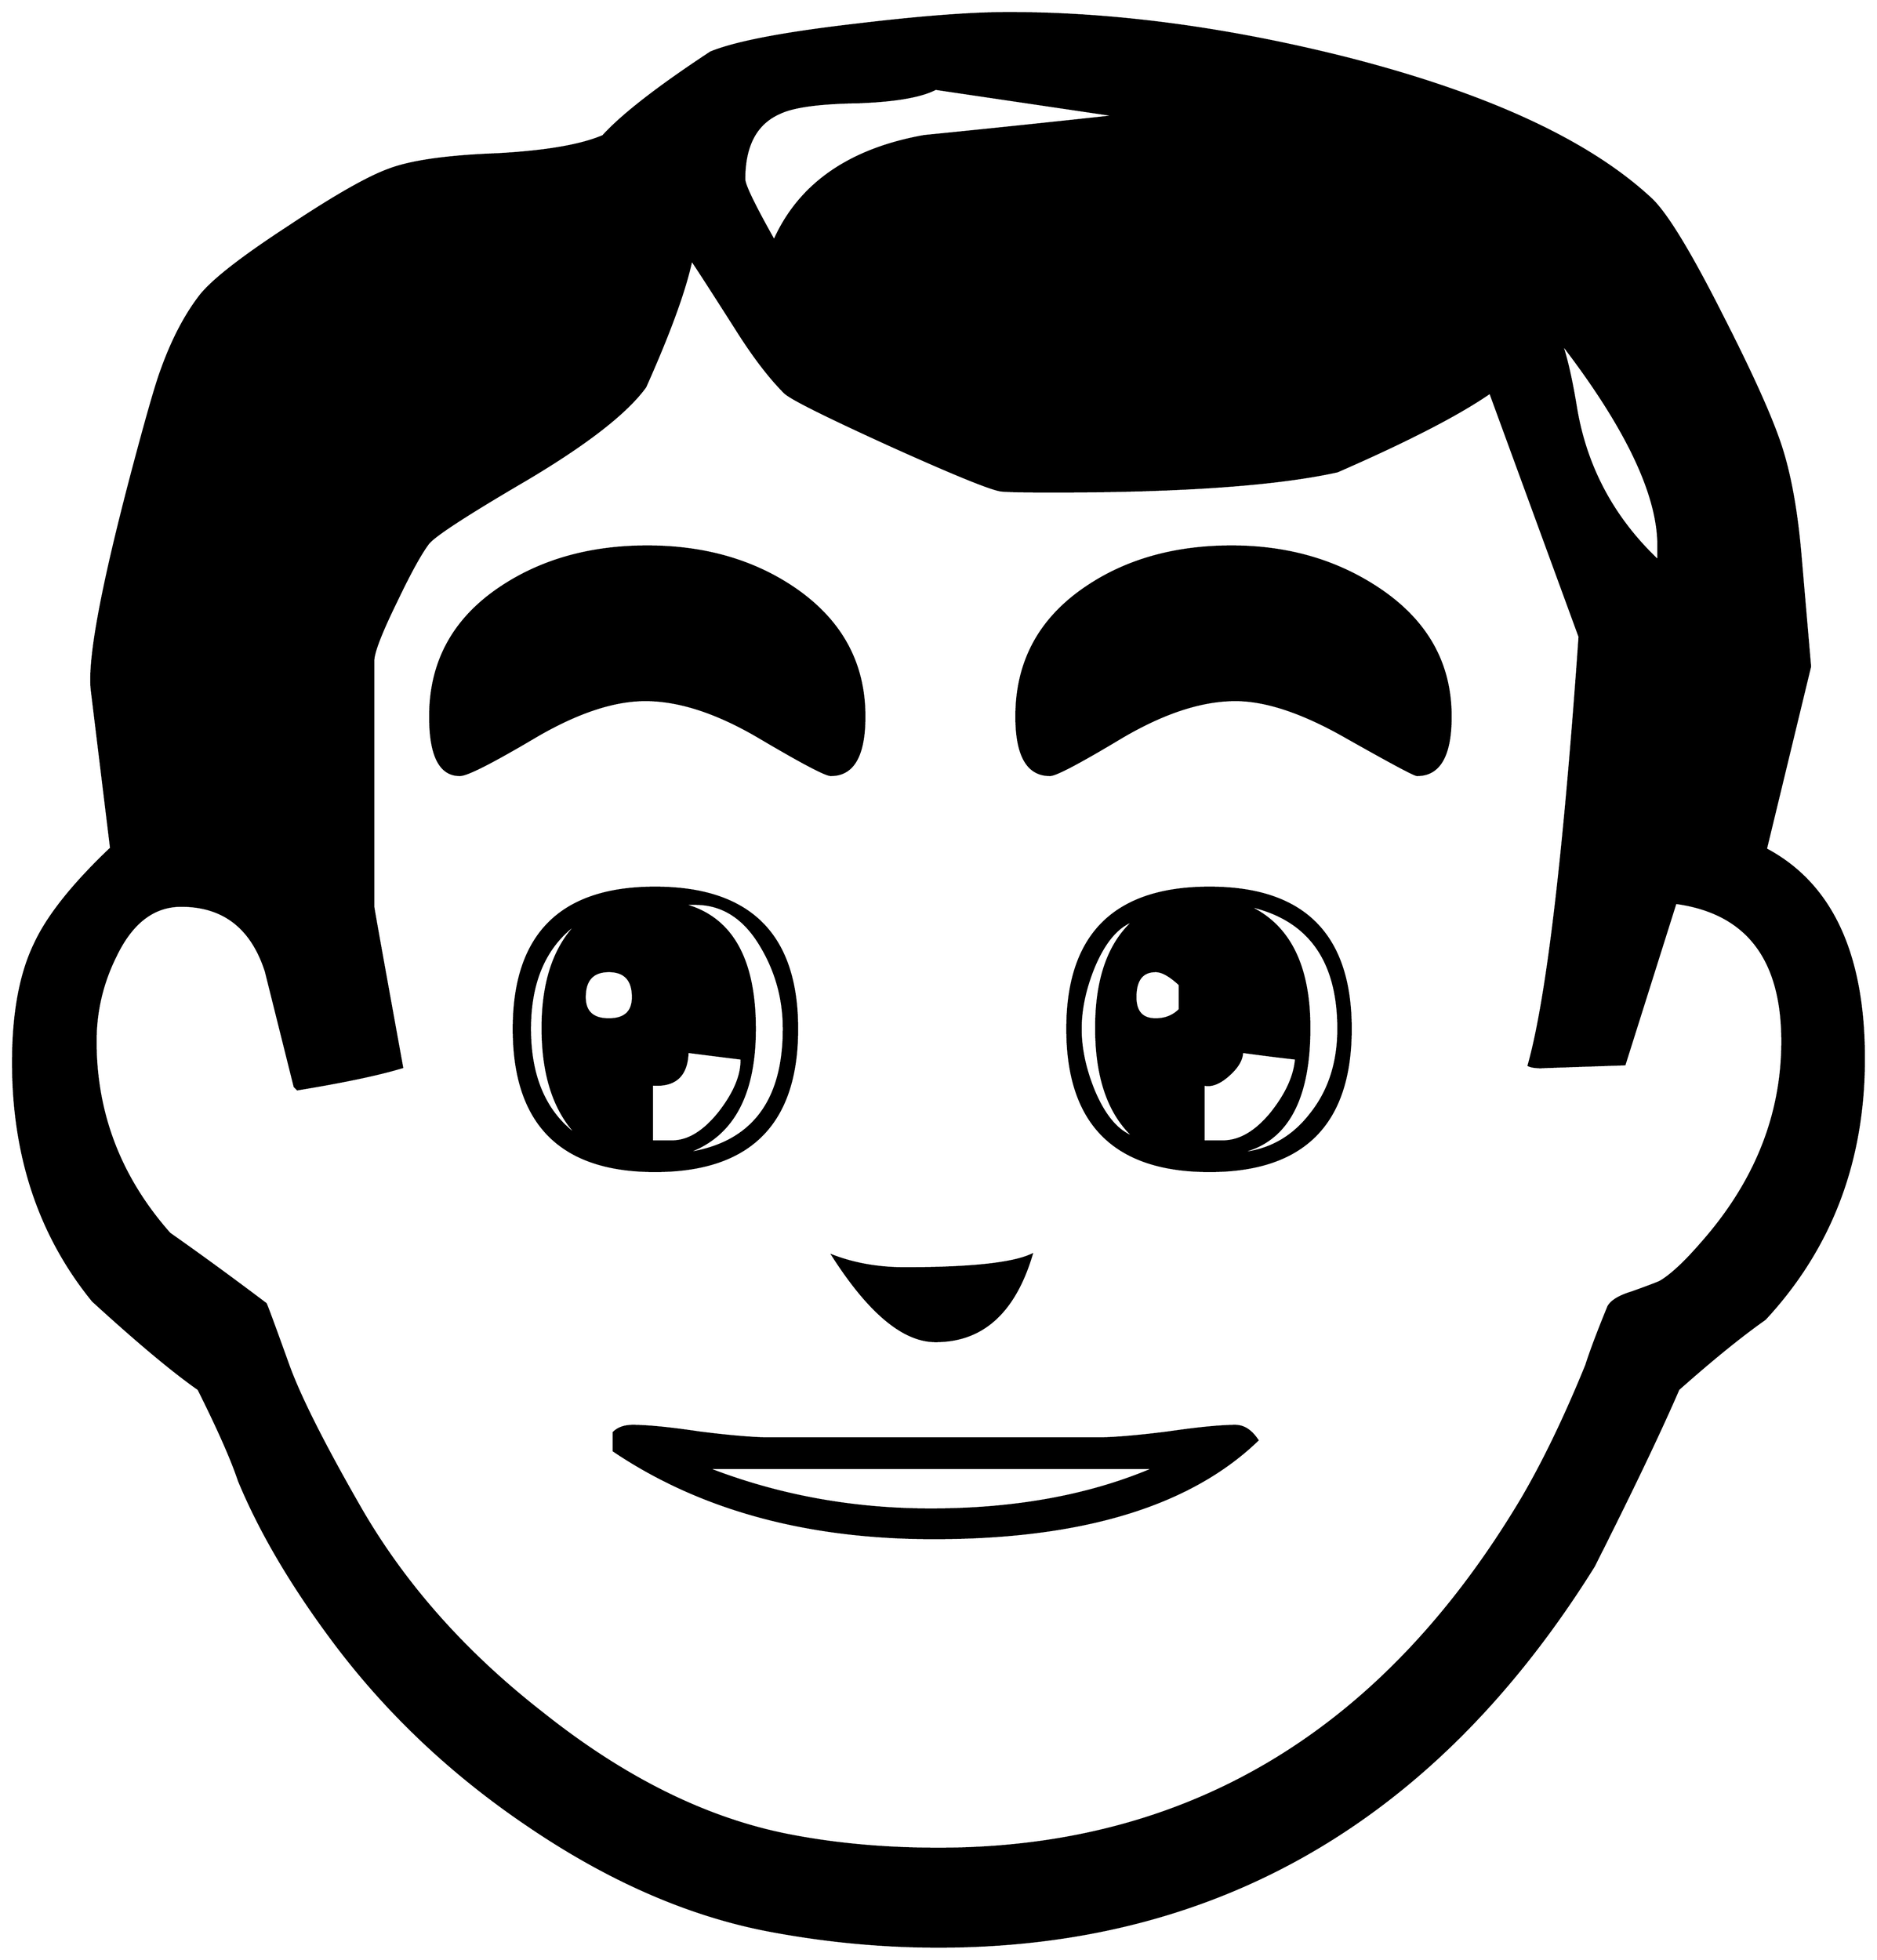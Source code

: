 


\begin{tikzpicture}[y=0.80pt, x=0.80pt, yscale=-1.0, xscale=1.0, inner sep=0pt, outer sep=0pt]
\begin{scope}[shift={(100.0,1706.0)},nonzero rule]
  \path[draw=.,fill=.,line width=1.600pt] (1987.0,-500.0) ..
    controls (1987.0,-393.333) and (1952.667,-303.0) ..
    (1884.0,-229.0) .. controls (1859.333,-211.667) and
    (1829.333,-187.333) .. (1794.0,-156.0) .. controls
    (1774.667,-111.333) and (1745.333,-50.0) .. (1706.0,28.0) ..
    controls (1541.333,292.0) and (1314.0,424.0) .. (1024.0,424.0)
    .. controls (964.667,424.0) and (905.333,418.333) .. (846.0,407.0)
    .. controls (763.333,391.0) and (680.333,354.667) .. (597.0,298.0)
    .. controls (519.0,245.333) and (452.667,183.0) .. (398.0,111.0)
    .. controls (352.667,51.0) and (318.667,-6.333) .. (296.0,-61.0)
    .. controls (288.667,-83.0) and (274.667,-114.667) ..
    (254.0,-156.0) .. controls (227.333,-174.667) and (190.667,-205.333)
    .. (144.0,-248.0) .. controls (88.667,-316.0) and
    (61.0,-398.667) .. (61.0,-496.0) .. controls (61.0,-547.333) and
    (68.667,-588.667) .. (84.0,-620.0) .. controls (97.333,-648.667) and
    (123.667,-681.667) .. (163.0,-719.0) -- (143.0,-883.0) ..
    controls (139.0,-915.667) and (154.667,-997.667) ..
    (190.0,-1129.0) .. controls (202.0,-1173.667) and
    (210.333,-1202.333) .. (215.0,-1215.0) .. controls
    (226.333,-1247.0) and (240.0,-1273.333) .. (256.0,-1294.0) ..
    controls (268.667,-1310.0) and (299.0,-1333.667) ..
    (347.0,-1365.0) .. controls (395.0,-1397.0) and
    (430.0,-1417.0) .. (452.0,-1425.0) .. controls
    (474.667,-1433.667) and (511.667,-1439.0) .. (563.0,-1441.0) ..
    controls (614.333,-1443.667) and (651.667,-1450.0) ..
    (675.0,-1460.0) .. controls (695.0,-1482.0) and
    (732.333,-1511.0) .. (787.0,-1547.0) .. controls
    (813.0,-1557.667) and (863.667,-1567.333) .. (939.0,-1576.0) ..
    controls (1005.667,-1584.0) and (1058.333,-1588.0) ..
    (1097.0,-1588.0) .. controls (1207.0,-1588.0) and
    (1324.333,-1572.333) .. (1449.0,-1541.0) .. controls
    (1595.0,-1503.667) and (1700.333,-1455.0) .. (1765.0,-1395.0) ..
    controls (1781.0,-1380.333) and (1805.667,-1340.0) ..
    (1839.0,-1274.0) .. controls (1869.667,-1214.0) and
    (1890.0,-1169.0) .. (1900.0,-1139.0) .. controls
    (1910.0,-1109.0) and (1917.0,-1070.667) .. (1921.0,-1024.0) ..
    controls (1924.333,-985.333) and (1927.667,-946.667) ..
    (1931.0,-908.0) -- (1885.0,-718.0) .. controls
    (1953.0,-682.0) and (1987.0,-609.333) .. (1987.0,-500.0) --
    cycle(1773.0,-1018.0) -- (1773.0,-1034.0) .. controls
    (1773.0,-1087.333) and (1739.333,-1157.667) .. (1672.0,-1245.0) ..
    controls (1677.333,-1229.667) and (1682.333,-1208.0) ..
    (1687.0,-1180.0) .. controls (1697.0,-1116.667) and
    (1725.667,-1062.667) .. (1773.0,-1018.0) --
    cycle(1210.0,-1481.0) -- (1021.0,-1509.0) .. controls
    (1005.667,-1501.0) and (978.333,-1496.333) .. (939.0,-1495.0) ..
    controls (899.667,-1494.333) and (873.0,-1490.667) ..
    (859.0,-1484.0) .. controls (834.333,-1473.333) and
    (822.0,-1450.333) .. (822.0,-1415.0) .. controls
    (822.0,-1409.0) and (832.333,-1387.667) .. (853.0,-1351.0) ..
    controls (879.0,-1409.667) and (931.0,-1446.0) ..
    (1009.0,-1460.0) .. controls (1075.667,-1466.667) and
    (1142.667,-1473.667) .. (1210.0,-1481.0) -- cycle(1902.0,-518.0)
    .. controls (1902.0,-604.0) and (1865.0,-652.0) ..
    (1791.0,-662.0) -- (1738.0,-494.0) .. controls
    (1678.667,-492.0) and (1649.667,-491.0) .. (1651.0,-491.0) ..
    controls (1645.0,-491.0) and (1640.667,-491.667) ..
    (1638.0,-493.0) .. controls (1657.333,-561.667) and
    (1675.0,-710.333) .. (1691.0,-939.0) -- (1598.0,-1193.0) ..
    controls (1565.333,-1170.333) and (1512.333,-1143.0) ..
    (1439.0,-1111.0) .. controls (1375.667,-1097.0) and
    (1276.667,-1090.0) .. (1142.0,-1090.0) .. controls
    (1114.667,-1090.0) and (1097.333,-1090.333) .. (1090.0,-1091.0) ..
    controls (1080.667,-1091.667) and (1042.0,-1107.333) ..
    (974.0,-1138.0) .. controls (906.667,-1168.667) and
    (870.0,-1187.0) .. (864.0,-1193.0) .. controls
    (848.0,-1209.0) and (831.0,-1231.333) .. (813.0,-1260.0) ..
    controls (783.667,-1306.0) and (768.333,-1329.667) ..
    (767.0,-1331.0) .. controls (760.333,-1299.667) and
    (744.333,-1255.667) .. (719.0,-1199.0) .. controls
    (699.667,-1172.333) and (658.667,-1140.333) .. (596.0,-1103.0) ..
    controls (533.333,-1066.333) and (499.0,-1044.0) ..
    (493.0,-1036.0) .. controls (485.0,-1025.333) and
    (474.0,-1005.333) .. (460.0,-976.0) .. controls (444.0,-943.333)
    and (436.0,-922.667) .. (436.0,-914.0) -- (436.0,-658.0) ..
    controls (436.0,-656.667) and (446.0,-601.0) .. (466.0,-491.0)
    .. controls (442.0,-483.667) and (405.667,-476.0) ..
    (357.0,-468.0) -- (354.0,-471.0) .. controls (344.0,-511.0)
    and (334.0,-551.0) .. (324.0,-591.0) .. controls
    (309.333,-636.333) and (280.0,-659.0) .. (236.0,-659.0) ..
    controls (207.333,-659.0) and (184.667,-641.667) .. (168.0,-607.0)
    .. controls (154.0,-579.0) and (147.0,-549.333) ..
    (147.0,-518.0) .. controls (147.0,-442.667) and (172.667,-376.0)
    .. (224.0,-318.0) .. controls (255.333,-296.0) and
    (288.667,-271.667) .. (324.0,-245.0) .. controls (324.667,-244.333)
    and (332.667,-222.667) .. (348.0,-180.0) .. controls
    (360.0,-147.333) and (384.333,-99.0) .. (421.0,-35.0) ..
    controls (467.0,45.667) and (530.667,117.667) .. (612.0,181.0) ..
    controls (697.333,249.0) and (783.0,291.333) .. (869.0,308.0) ..
    controls (917.0,317.333) and (968.667,322.0) .. (1024.0,322.0)
    .. controls (1284.0,322.0) and (1486.333,200.667) ..
    (1631.0,-42.0) .. controls (1653.667,-80.667) and
    (1676.0,-127.0) .. (1698.0,-181.0) .. controls
    (1702.667,-195.667) and (1710.333,-216.0) .. (1721.0,-242.0) ..
    controls (1724.333,-248.0) and (1732.667,-253.0) ..
    (1746.0,-257.0) .. controls (1762.667,-263.0) and
    (1772.333,-266.667) .. (1775.0,-268.0) .. controls
    (1786.333,-274.667) and (1800.667,-288.0) .. (1818.0,-308.0) ..
    controls (1874.0,-371.333) and (1902.0,-441.333) ..
    (1902.0,-518.0) -- cycle(1557.0,-856.0) .. controls
    (1557.0,-815.333) and (1545.333,-795.0) .. (1522.0,-795.0) ..
    controls (1519.333,-795.0) and (1495.0,-808.0) ..
    (1449.0,-834.0) .. controls (1403.667,-860.0) and
    (1365.0,-873.0) .. (1333.0,-873.0) .. controls
    (1297.667,-873.0) and (1258.0,-860.0) .. (1214.0,-834.0) ..
    controls (1170.667,-808.0) and (1146.0,-795.0) ..
    (1140.0,-795.0) .. controls (1116.667,-795.0) and
    (1105.0,-815.333) .. (1105.0,-856.0) .. controls
    (1105.0,-912.667) and (1129.0,-957.333) .. (1177.0,-990.0) ..
    controls (1219.0,-1018.667) and (1269.667,-1033.0) ..
    (1329.0,-1033.0) .. controls (1387.0,-1033.0) and
    (1438.0,-1018.333) .. (1482.0,-989.0) .. controls
    (1532.0,-955.667) and (1557.0,-911.333) .. (1557.0,-856.0) --
    cycle(1453.0,-531.0) .. controls (1453.0,-432.333) and
    (1404.0,-383.0) .. (1306.0,-383.0) .. controls
    (1207.333,-383.0) and (1158.0,-432.333) .. (1158.0,-531.0) ..
    controls (1158.0,-629.0) and (1207.333,-678.0) ..
    (1306.0,-678.0) .. controls (1404.0,-678.0) and
    (1453.0,-629.0) .. (1453.0,-531.0) -- cycle(947.0,-856.0) ..
    controls (947.0,-815.333) and (935.333,-795.0) .. (912.0,-795.0)
    .. controls (906.667,-795.0) and (882.0,-808.0) ..
    (838.0,-834.0) .. controls (794.0,-860.0) and (754.333,-873.0)
    .. (719.0,-873.0) .. controls (685.667,-873.0) and
    (647.0,-860.0) .. (603.0,-834.0) .. controls (559.0,-808.0)
    and (533.333,-795.0) .. (526.0,-795.0) .. controls
    (505.333,-795.0) and (495.0,-815.333) .. (495.0,-856.0) ..
    controls (495.0,-912.667) and (519.333,-957.333) .. (568.0,-990.0)
    .. controls (610.667,-1018.667) and (661.667,-1033.0) ..
    (721.0,-1033.0) .. controls (779.667,-1033.0) and
    (830.333,-1018.667) .. (873.0,-990.0) .. controls (922.333,-956.667)
    and (947.0,-912.0) .. (947.0,-856.0) -- cycle(1121.0,-296.0)
    .. controls (1103.0,-236.0) and (1069.667,-206.0) ..
    (1021.0,-206.0) .. controls (987.667,-206.0) and
    (952.0,-235.667) .. (914.0,-295.0) .. controls (936.667,-286.333)
    and (961.667,-282.0) .. (989.0,-282.0) .. controls
    (1057.0,-282.0) and (1101.0,-286.667) .. (1121.0,-296.0) --
    cycle(877.0,-531.0) .. controls (877.0,-432.333) and
    (827.667,-383.0) .. (729.0,-383.0) .. controls (631.0,-383.0)
    and (582.0,-432.333) .. (582.0,-531.0) .. controls
    (582.0,-629.0) and (631.0,-678.0) .. (729.0,-678.0) ..
    controls (827.667,-678.0) and (877.0,-629.0) .. (877.0,-531.0)
    -- cycle(1356.0,-103.0) .. controls (1285.333,-35.0) and
    (1173.0,-1.0) .. (1019.0,-1.0) .. controls (887.0,-1.0) and
    (776.0,-31.333) .. (686.0,-92.0) -- (686.0,-111.0) .. controls
    (690.667,-115.667) and (697.333,-118.0) .. (706.0,-118.0) ..
    controls (721.333,-118.0) and (744.667,-115.667) .. (776.0,-111.0)
    .. controls (808.0,-107.0) and (832.0,-105.0) ..
    (848.0,-105.0) -- (1190.0,-105.0) .. controls
    (1206.0,-105.0) and (1230.0,-107.0) .. (1262.0,-111.0) ..
    controls (1294.0,-115.667) and (1317.667,-118.0) ..
    (1333.0,-118.0) .. controls (1341.667,-118.0) and
    (1349.333,-113.0) .. (1356.0,-103.0) -- cycle(1440.0,-531.0)
    .. controls (1440.0,-604.333) and (1407.667,-647.333) ..
    (1343.0,-660.0) .. controls (1387.667,-641.333) and
    (1410.0,-598.667) .. (1410.0,-532.0) .. controls
    (1410.0,-452.0) and (1383.0,-408.333) .. (1329.0,-401.0) ..
    controls (1363.0,-401.667) and (1390.333,-415.333) ..
    (1411.0,-442.0) .. controls (1430.333,-466.0) and
    (1440.0,-495.667) .. (1440.0,-531.0) -- cycle(1275.0,-551.0)
    -- (1275.0,-577.0) .. controls (1265.0,-586.333) and
    (1256.667,-591.0) .. (1250.0,-591.0) .. controls
    (1236.0,-591.0) and (1229.0,-582.0) .. (1229.0,-564.0) ..
    controls (1229.0,-548.667) and (1236.0,-541.0) ..
    (1250.0,-541.0) .. controls (1260.0,-541.0) and
    (1268.333,-544.333) .. (1275.0,-551.0) -- cycle(1396.0,-500.0)
    .. controls (1383.333,-501.333) and (1364.667,-503.667) ..
    (1340.0,-507.0) .. controls (1340.0,-499.0) and
    (1335.0,-490.667) .. (1325.0,-482.0) .. controls
    (1315.667,-474.0) and (1307.333,-471.0) .. (1300.0,-473.0) --
    (1300.0,-414.0) -- (1320.0,-414.0) .. controls
    (1337.333,-414.0) and (1354.0,-423.667) .. (1370.0,-443.0) ..
    controls (1386.0,-463.0) and (1394.667,-482.0) ..
    (1396.0,-500.0) -- cycle(1228.0,-418.0) .. controls
    (1201.333,-442.0) and (1188.0,-480.0) .. (1188.0,-532.0) ..
    controls (1188.0,-583.333) and (1201.333,-620.667) ..
    (1228.0,-644.0) .. controls (1211.333,-638.667) and
    (1197.333,-622.667) .. (1186.0,-596.0) .. controls
    (1176.667,-573.333) and (1172.0,-551.667) .. (1172.0,-531.0) ..
    controls (1172.0,-510.333) and (1176.667,-488.667) ..
    (1186.0,-466.0) .. controls (1197.333,-439.333) and
    (1211.333,-423.333) .. (1228.0,-418.0) -- cycle(863.0,-531.0) ..
    controls (863.0,-561.667) and (855.333,-590.0) .. (840.0,-616.0)
    .. controls (822.667,-646.0) and (799.667,-661.0) ..
    (771.0,-661.0) -- (756.0,-661.0) .. controls (807.333,-649.0)
    and (833.0,-605.667) .. (833.0,-531.0) .. controls
    (833.0,-459.667) and (808.0,-416.333) .. (758.0,-401.0) ..
    controls (828.0,-409.667) and (863.0,-453.0) .. (863.0,-531.0)
    -- cycle(706.0,-564.0) .. controls (706.0,-582.0) and
    (697.667,-591.0) .. (681.0,-591.0) .. controls (664.333,-591.0)
    and (656.0,-582.0) .. (656.0,-564.0) .. controls
    (656.0,-548.667) and (664.333,-541.0) .. (681.0,-541.0) ..
    controls (697.667,-541.0) and (706.0,-548.667) .. (706.0,-564.0)
    -- cycle(819.0,-500.0) .. controls (818.333,-500.0) and
    (799.667,-502.333) .. (763.0,-507.0) .. controls (762.333,-482.333)
    and (750.0,-471.0) .. (726.0,-473.0) -- (726.0,-414.0) --
    (747.0,-414.0) .. controls (763.667,-414.0) and (780.0,-424.0)
    .. (796.0,-444.0) .. controls (812.0,-464.667) and
    (819.667,-483.333) .. (819.0,-500.0) -- cycle(652.0,-417.0) ..
    controls (625.333,-442.333) and (612.0,-480.667) .. (612.0,-532.0)
    .. controls (612.0,-582.0) and (625.333,-619.333) ..
    (652.0,-644.0) .. controls (616.667,-620.667) and (599.0,-583.0)
    .. (599.0,-531.0) .. controls (599.0,-478.333) and
    (616.667,-440.333) .. (652.0,-417.0) -- cycle(1249.0,-74.0) --
    (783.0,-74.0) .. controls (856.333,-45.333) and (934.0,-31.0) ..
    (1016.0,-31.0) .. controls (1104.667,-31.0) and (1182.333,-45.333)
    .. (1249.0,-74.0) -- cycle;
\end{scope}

\end{tikzpicture}

